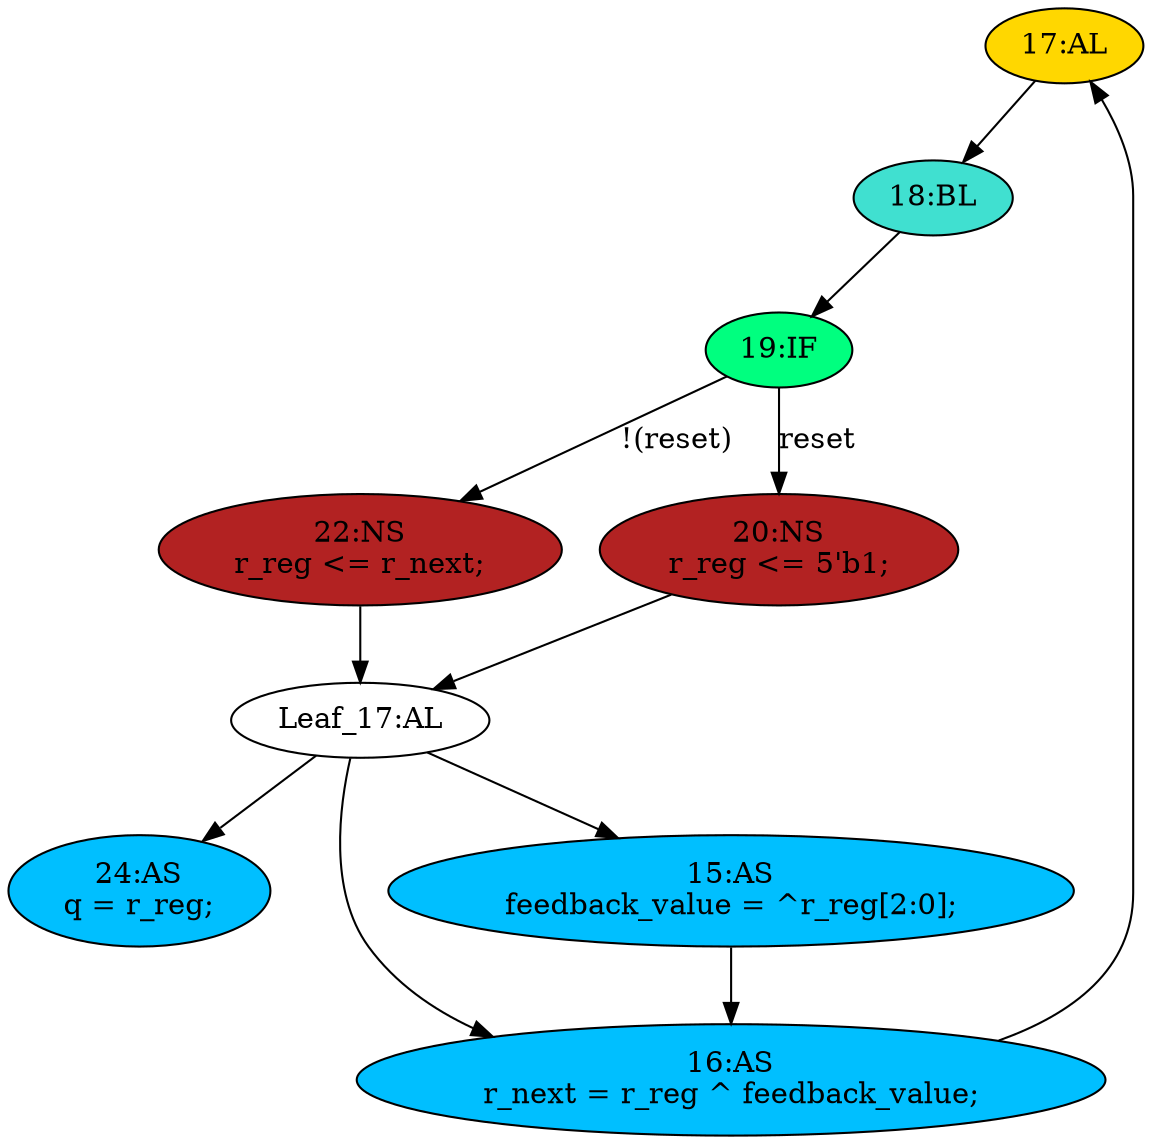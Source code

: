 strict digraph "compose( ,  )" {
	node [label="\N"];
	"17:AL"	[ast="<pyverilog.vparser.ast.Always object at 0x7effa1bf2650>",
		clk_sens=True,
		fillcolor=gold,
		label="17:AL",
		sens="['clk', 'reset']",
		statements="[]",
		style=filled,
		typ=Always,
		use_var="['reset', 'r_next']"];
	"18:BL"	[ast="<pyverilog.vparser.ast.Block object at 0x7effa1bf2250>",
		fillcolor=turquoise,
		label="18:BL",
		statements="[]",
		style=filled,
		typ=Block];
	"17:AL" -> "18:BL"	[cond="[]",
		lineno=None];
	"24:AS"	[ast="<pyverilog.vparser.ast.Assign object at 0x7effa1be7450>",
		def_var="['q']",
		fillcolor=deepskyblue,
		label="24:AS
q = r_reg;",
		statements="[]",
		style=filled,
		typ=Assign,
		use_var="['r_reg']"];
	"16:AS"	[ast="<pyverilog.vparser.ast.Assign object at 0x7effa1be4ed0>",
		def_var="['r_next']",
		fillcolor=deepskyblue,
		label="16:AS
r_next = r_reg ^ feedback_value;",
		statements="[]",
		style=filled,
		typ=Assign,
		use_var="['r_reg', 'feedback_value']"];
	"16:AS" -> "17:AL";
	"19:IF"	[ast="<pyverilog.vparser.ast.IfStatement object at 0x7effa1bfd4d0>",
		fillcolor=springgreen,
		label="19:IF",
		statements="[]",
		style=filled,
		typ=IfStatement];
	"18:BL" -> "19:IF"	[cond="[]",
		lineno=None];
	"22:NS"	[ast="<pyverilog.vparser.ast.NonblockingSubstitution object at 0x7effa1be7950>",
		fillcolor=firebrick,
		label="22:NS
r_reg <= r_next;",
		statements="[<pyverilog.vparser.ast.NonblockingSubstitution object at 0x7effa1be7950>]",
		style=filled,
		typ=NonblockingSubstitution];
	"Leaf_17:AL"	[def_var="['r_reg']",
		label="Leaf_17:AL"];
	"22:NS" -> "Leaf_17:AL"	[cond="[]",
		lineno=None];
	"20:NS"	[ast="<pyverilog.vparser.ast.NonblockingSubstitution object at 0x7effa1bfdc50>",
		fillcolor=firebrick,
		label="20:NS
r_reg <= 5'b1;",
		statements="[<pyverilog.vparser.ast.NonblockingSubstitution object at 0x7effa1bfdc50>]",
		style=filled,
		typ=NonblockingSubstitution];
	"20:NS" -> "Leaf_17:AL"	[cond="[]",
		lineno=None];
	"15:AS"	[ast="<pyverilog.vparser.ast.Assign object at 0x7effa1be4e10>",
		def_var="['feedback_value']",
		fillcolor=deepskyblue,
		label="15:AS
feedback_value = ^r_reg[2:0];",
		statements="[]",
		style=filled,
		typ=Assign,
		use_var="['r_reg']"];
	"15:AS" -> "16:AS";
	"Leaf_17:AL" -> "24:AS";
	"Leaf_17:AL" -> "16:AS";
	"Leaf_17:AL" -> "15:AS";
	"19:IF" -> "22:NS"	[cond="['reset']",
		label="!(reset)",
		lineno=19];
	"19:IF" -> "20:NS"	[cond="['reset']",
		label=reset,
		lineno=19];
}
